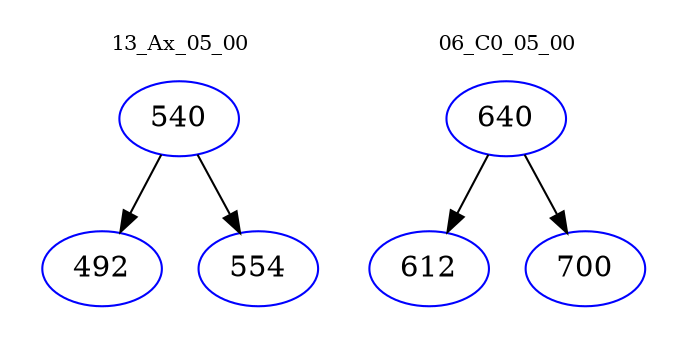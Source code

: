 digraph{
subgraph cluster_0 {
color = white
label = "13_Ax_05_00";
fontsize=10;
T0_540 [label="540", color="blue"]
T0_540 -> T0_492 [color="black"]
T0_492 [label="492", color="blue"]
T0_540 -> T0_554 [color="black"]
T0_554 [label="554", color="blue"]
}
subgraph cluster_1 {
color = white
label = "06_C0_05_00";
fontsize=10;
T1_640 [label="640", color="blue"]
T1_640 -> T1_612 [color="black"]
T1_612 [label="612", color="blue"]
T1_640 -> T1_700 [color="black"]
T1_700 [label="700", color="blue"]
}
}

